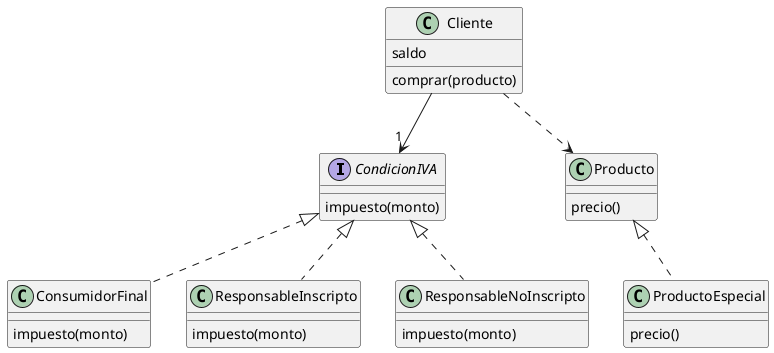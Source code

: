 @startuml Example
interface CondicionIVA {
  impuesto(monto)
}

class ConsumidorFinal implements CondicionIVA {
  impuesto(monto)
}

class ResponsableInscripto implements CondicionIVA {
  impuesto(monto)
}

class ResponsableNoInscripto implements CondicionIVA {
  impuesto(monto)
}

class Cliente {
  saldo
  comprar(producto)
}

Cliente --> "1" CondicionIVA
Cliente ..> Producto 

class Producto {
  precio()
}

class ProductoEspecial implements Producto {
  precio()
}
@enduml
